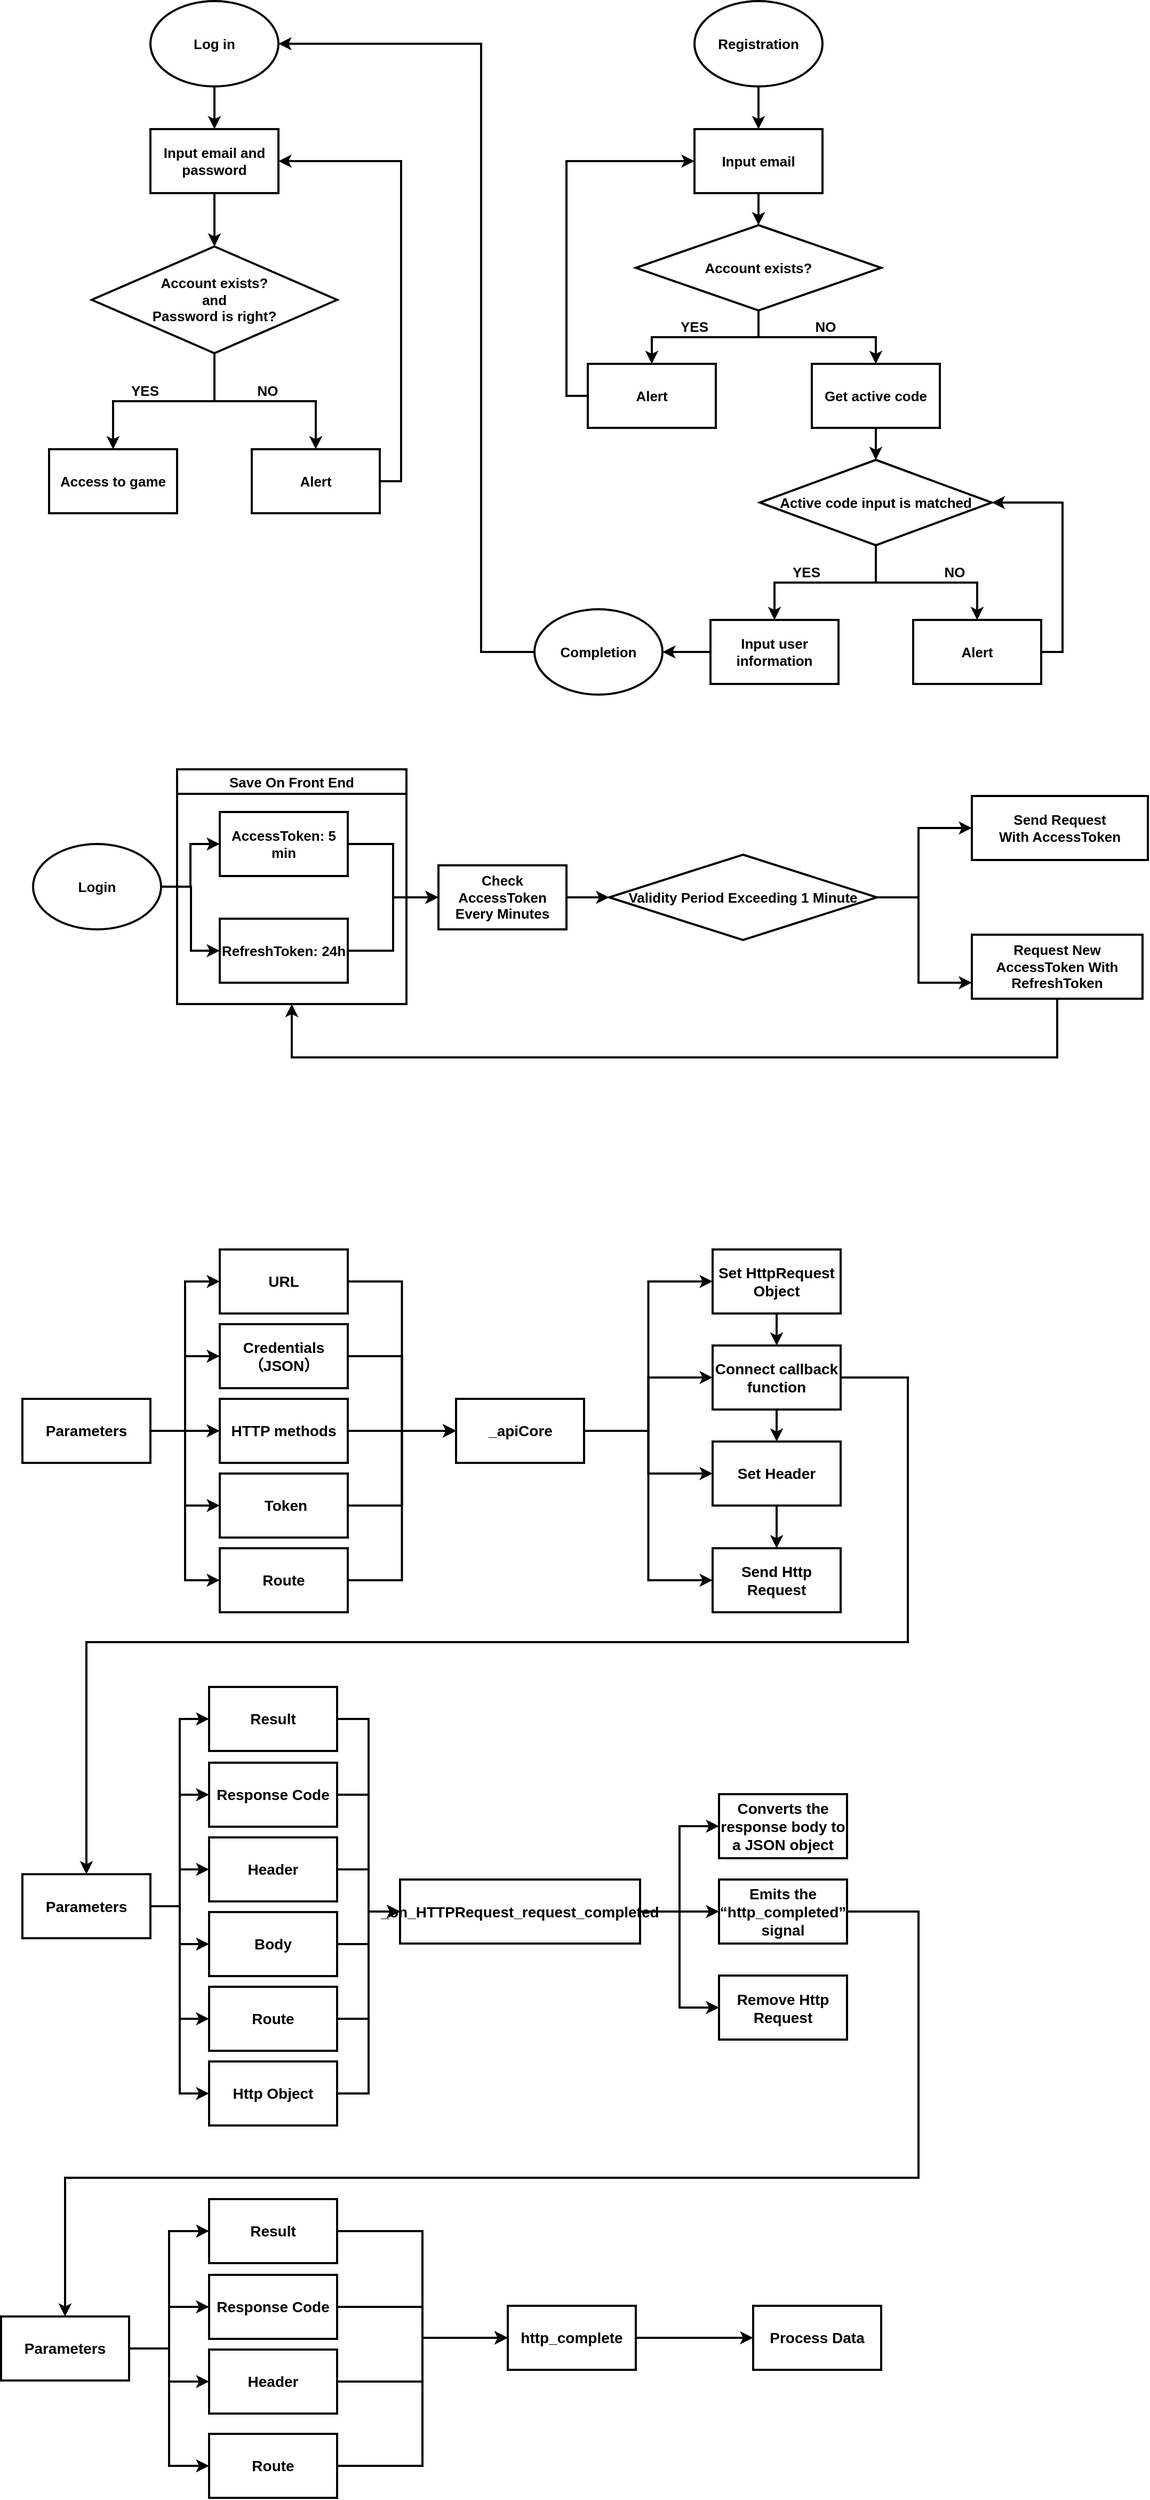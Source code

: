 <mxfile version="21.5.0" type="github">
  <diagram name="第 1 页" id="PhLj6sjb9oxEGrkQKkNx">
    <mxGraphModel dx="1272" dy="851" grid="1" gridSize="10" guides="1" tooltips="1" connect="1" arrows="1" fold="1" page="1" pageScale="1" pageWidth="827" pageHeight="1169" math="0" shadow="0">
      <root>
        <mxCell id="0" />
        <mxCell id="1" parent="0" />
        <mxCell id="Ax4YkN_Q0GDF2FjoO6fH-5" style="edgeStyle=orthogonalEdgeStyle;rounded=0;orthogonalLoop=1;jettySize=auto;html=1;exitX=0.5;exitY=1;exitDx=0;exitDy=0;entryX=0.5;entryY=0;entryDx=0;entryDy=0;strokeWidth=2;fontSize=13;fontStyle=1" edge="1" parent="1" source="Ax4YkN_Q0GDF2FjoO6fH-3">
          <mxGeometry relative="1" as="geometry">
            <mxPoint x="240" y="220" as="targetPoint" />
          </mxGeometry>
        </mxCell>
        <mxCell id="Ax4YkN_Q0GDF2FjoO6fH-3" value="Log in" style="ellipse;whiteSpace=wrap;html=1;strokeWidth=2;fontSize=13;fontStyle=1" vertex="1" parent="1">
          <mxGeometry x="180" y="100" width="120" height="80" as="geometry" />
        </mxCell>
        <mxCell id="Ax4YkN_Q0GDF2FjoO6fH-9" style="edgeStyle=orthogonalEdgeStyle;rounded=0;orthogonalLoop=1;jettySize=auto;html=1;exitX=0.5;exitY=1;exitDx=0;exitDy=0;entryX=0.5;entryY=0;entryDx=0;entryDy=0;strokeWidth=2;fontSize=13;fontStyle=1" edge="1" parent="1" source="Ax4YkN_Q0GDF2FjoO6fH-6" target="Ax4YkN_Q0GDF2FjoO6fH-7">
          <mxGeometry relative="1" as="geometry" />
        </mxCell>
        <mxCell id="Ax4YkN_Q0GDF2FjoO6fH-10" style="edgeStyle=orthogonalEdgeStyle;rounded=0;orthogonalLoop=1;jettySize=auto;html=1;exitX=0.5;exitY=1;exitDx=0;exitDy=0;strokeWidth=2;fontSize=13;fontStyle=1" edge="1" parent="1" source="Ax4YkN_Q0GDF2FjoO6fH-6" target="Ax4YkN_Q0GDF2FjoO6fH-8">
          <mxGeometry relative="1" as="geometry" />
        </mxCell>
        <mxCell id="Ax4YkN_Q0GDF2FjoO6fH-6" value="Account exists?&lt;br style=&quot;font-size: 13px;&quot;&gt;and&lt;br style=&quot;font-size: 13px;&quot;&gt;Password is right?" style="rhombus;whiteSpace=wrap;html=1;strokeWidth=2;fontSize=13;fontStyle=1" vertex="1" parent="1">
          <mxGeometry x="125" y="330" width="230" height="100" as="geometry" />
        </mxCell>
        <mxCell id="Ax4YkN_Q0GDF2FjoO6fH-7" value="Access to game" style="rounded=0;whiteSpace=wrap;html=1;strokeWidth=2;fontSize=13;fontStyle=1" vertex="1" parent="1">
          <mxGeometry x="85" y="520" width="120" height="60" as="geometry" />
        </mxCell>
        <mxCell id="Ax4YkN_Q0GDF2FjoO6fH-35" style="edgeStyle=orthogonalEdgeStyle;rounded=0;orthogonalLoop=1;jettySize=auto;html=1;exitX=1;exitY=0.5;exitDx=0;exitDy=0;entryX=1;entryY=0.5;entryDx=0;entryDy=0;strokeWidth=2;fontSize=13;fontStyle=1" edge="1" parent="1" source="Ax4YkN_Q0GDF2FjoO6fH-8" target="Ax4YkN_Q0GDF2FjoO6fH-13">
          <mxGeometry relative="1" as="geometry" />
        </mxCell>
        <mxCell id="Ax4YkN_Q0GDF2FjoO6fH-8" value="Alert" style="rounded=0;whiteSpace=wrap;html=1;strokeWidth=2;fontSize=13;fontStyle=1" vertex="1" parent="1">
          <mxGeometry x="275" y="520" width="120" height="60" as="geometry" />
        </mxCell>
        <mxCell id="Ax4YkN_Q0GDF2FjoO6fH-15" style="edgeStyle=orthogonalEdgeStyle;rounded=0;orthogonalLoop=1;jettySize=auto;html=1;exitX=0.5;exitY=1;exitDx=0;exitDy=0;entryX=0.5;entryY=0;entryDx=0;entryDy=0;strokeWidth=2;fontSize=13;fontStyle=1" edge="1" parent="1" source="Ax4YkN_Q0GDF2FjoO6fH-13" target="Ax4YkN_Q0GDF2FjoO6fH-6">
          <mxGeometry relative="1" as="geometry" />
        </mxCell>
        <mxCell id="Ax4YkN_Q0GDF2FjoO6fH-13" value="Input email and password" style="rounded=0;whiteSpace=wrap;html=1;strokeWidth=2;fontSize=13;fontStyle=1" vertex="1" parent="1">
          <mxGeometry x="180" y="220" width="120" height="60" as="geometry" />
        </mxCell>
        <mxCell id="Ax4YkN_Q0GDF2FjoO6fH-16" value="NO" style="text;html=1;strokeColor=none;fillColor=none;align=center;verticalAlign=middle;whiteSpace=wrap;rounded=0;strokeWidth=2;fontSize=13;fontStyle=1" vertex="1" parent="1">
          <mxGeometry x="260" y="450" width="60" height="30" as="geometry" />
        </mxCell>
        <mxCell id="Ax4YkN_Q0GDF2FjoO6fH-17" value="YES" style="text;html=1;strokeColor=none;fillColor=none;align=center;verticalAlign=middle;whiteSpace=wrap;rounded=0;strokeWidth=2;fontSize=13;fontStyle=1" vertex="1" parent="1">
          <mxGeometry x="145" y="450" width="60" height="30" as="geometry" />
        </mxCell>
        <mxCell id="Ax4YkN_Q0GDF2FjoO6fH-25" style="edgeStyle=orthogonalEdgeStyle;rounded=0;orthogonalLoop=1;jettySize=auto;html=1;exitX=0.5;exitY=1;exitDx=0;exitDy=0;strokeWidth=2;fontSize=13;fontStyle=1" edge="1" parent="1" source="Ax4YkN_Q0GDF2FjoO6fH-19" target="Ax4YkN_Q0GDF2FjoO6fH-20">
          <mxGeometry relative="1" as="geometry" />
        </mxCell>
        <mxCell id="Ax4YkN_Q0GDF2FjoO6fH-19" value="Registration" style="ellipse;whiteSpace=wrap;html=1;strokeWidth=2;fontSize=13;fontStyle=1" vertex="1" parent="1">
          <mxGeometry x="690" y="100" width="120" height="80" as="geometry" />
        </mxCell>
        <mxCell id="Ax4YkN_Q0GDF2FjoO6fH-26" style="edgeStyle=orthogonalEdgeStyle;rounded=0;orthogonalLoop=1;jettySize=auto;html=1;exitX=0.5;exitY=1;exitDx=0;exitDy=0;entryX=0.5;entryY=0;entryDx=0;entryDy=0;strokeWidth=2;fontSize=13;fontStyle=1" edge="1" parent="1" source="Ax4YkN_Q0GDF2FjoO6fH-20" target="Ax4YkN_Q0GDF2FjoO6fH-22">
          <mxGeometry relative="1" as="geometry" />
        </mxCell>
        <mxCell id="Ax4YkN_Q0GDF2FjoO6fH-20" value="Input email" style="rounded=0;whiteSpace=wrap;html=1;strokeWidth=2;fontSize=13;fontStyle=1" vertex="1" parent="1">
          <mxGeometry x="690" y="220" width="120" height="60" as="geometry" />
        </mxCell>
        <mxCell id="Ax4YkN_Q0GDF2FjoO6fH-30" style="edgeStyle=orthogonalEdgeStyle;rounded=0;orthogonalLoop=1;jettySize=auto;html=1;exitX=0.5;exitY=1;exitDx=0;exitDy=0;entryX=0.5;entryY=0;entryDx=0;entryDy=0;strokeWidth=2;fontSize=13;fontStyle=1" edge="1" parent="1" source="Ax4YkN_Q0GDF2FjoO6fH-22" target="Ax4YkN_Q0GDF2FjoO6fH-28">
          <mxGeometry relative="1" as="geometry" />
        </mxCell>
        <mxCell id="Ax4YkN_Q0GDF2FjoO6fH-31" style="edgeStyle=orthogonalEdgeStyle;rounded=0;orthogonalLoop=1;jettySize=auto;html=1;exitX=0.5;exitY=1;exitDx=0;exitDy=0;strokeWidth=2;fontSize=13;fontStyle=1" edge="1" parent="1" source="Ax4YkN_Q0GDF2FjoO6fH-22" target="Ax4YkN_Q0GDF2FjoO6fH-27">
          <mxGeometry relative="1" as="geometry" />
        </mxCell>
        <mxCell id="Ax4YkN_Q0GDF2FjoO6fH-22" value="Account exists?" style="rhombus;whiteSpace=wrap;html=1;strokeWidth=2;fontSize=13;fontStyle=1" vertex="1" parent="1">
          <mxGeometry x="635" y="310" width="230" height="80" as="geometry" />
        </mxCell>
        <mxCell id="Ax4YkN_Q0GDF2FjoO6fH-37" style="edgeStyle=orthogonalEdgeStyle;rounded=0;orthogonalLoop=1;jettySize=auto;html=1;exitX=0.5;exitY=1;exitDx=0;exitDy=0;entryX=0.5;entryY=0;entryDx=0;entryDy=0;strokeWidth=2;fontSize=13;fontStyle=1" edge="1" parent="1" source="Ax4YkN_Q0GDF2FjoO6fH-27" target="Ax4YkN_Q0GDF2FjoO6fH-32">
          <mxGeometry relative="1" as="geometry" />
        </mxCell>
        <mxCell id="Ax4YkN_Q0GDF2FjoO6fH-27" value="Get active code" style="rounded=0;whiteSpace=wrap;html=1;strokeWidth=2;fontSize=13;fontStyle=1" vertex="1" parent="1">
          <mxGeometry x="800" y="440" width="120" height="60" as="geometry" />
        </mxCell>
        <mxCell id="Ax4YkN_Q0GDF2FjoO6fH-34" style="edgeStyle=orthogonalEdgeStyle;rounded=0;orthogonalLoop=1;jettySize=auto;html=1;exitX=0;exitY=0.5;exitDx=0;exitDy=0;entryX=0;entryY=0.5;entryDx=0;entryDy=0;strokeWidth=2;fontSize=13;fontStyle=1" edge="1" parent="1" source="Ax4YkN_Q0GDF2FjoO6fH-28" target="Ax4YkN_Q0GDF2FjoO6fH-20">
          <mxGeometry relative="1" as="geometry" />
        </mxCell>
        <mxCell id="Ax4YkN_Q0GDF2FjoO6fH-28" value="Alert" style="rounded=0;whiteSpace=wrap;html=1;strokeWidth=2;fontSize=13;fontStyle=1" vertex="1" parent="1">
          <mxGeometry x="590" y="440" width="120" height="60" as="geometry" />
        </mxCell>
        <mxCell id="Ax4YkN_Q0GDF2FjoO6fH-47" style="edgeStyle=orthogonalEdgeStyle;rounded=0;orthogonalLoop=1;jettySize=auto;html=1;exitX=0.5;exitY=1;exitDx=0;exitDy=0;entryX=0.5;entryY=0;entryDx=0;entryDy=0;strokeWidth=2;fontSize=13;fontStyle=1" edge="1" parent="1" source="Ax4YkN_Q0GDF2FjoO6fH-32" target="Ax4YkN_Q0GDF2FjoO6fH-39">
          <mxGeometry relative="1" as="geometry" />
        </mxCell>
        <mxCell id="Ax4YkN_Q0GDF2FjoO6fH-49" style="edgeStyle=orthogonalEdgeStyle;rounded=0;orthogonalLoop=1;jettySize=auto;html=1;exitX=0.5;exitY=1;exitDx=0;exitDy=0;entryX=0.5;entryY=0;entryDx=0;entryDy=0;strokeWidth=2;fontSize=13;fontStyle=1" edge="1" parent="1" source="Ax4YkN_Q0GDF2FjoO6fH-32" target="Ax4YkN_Q0GDF2FjoO6fH-48">
          <mxGeometry relative="1" as="geometry" />
        </mxCell>
        <mxCell id="Ax4YkN_Q0GDF2FjoO6fH-32" value="Active code input is matched" style="rhombus;whiteSpace=wrap;html=1;strokeWidth=2;fontSize=13;fontStyle=1" vertex="1" parent="1">
          <mxGeometry x="751.25" y="530" width="217.5" height="80" as="geometry" />
        </mxCell>
        <mxCell id="Ax4YkN_Q0GDF2FjoO6fH-43" style="edgeStyle=orthogonalEdgeStyle;rounded=0;orthogonalLoop=1;jettySize=auto;html=1;exitX=0;exitY=0.5;exitDx=0;exitDy=0;entryX=1;entryY=0.5;entryDx=0;entryDy=0;strokeWidth=2;fontSize=13;fontStyle=1" edge="1" parent="1" source="Ax4YkN_Q0GDF2FjoO6fH-39" target="Ax4YkN_Q0GDF2FjoO6fH-41">
          <mxGeometry relative="1" as="geometry" />
        </mxCell>
        <mxCell id="Ax4YkN_Q0GDF2FjoO6fH-39" value="Input user information" style="rounded=0;whiteSpace=wrap;html=1;strokeWidth=2;fontSize=13;fontStyle=1" vertex="1" parent="1">
          <mxGeometry x="705" y="680" width="120" height="60" as="geometry" />
        </mxCell>
        <mxCell id="Ax4YkN_Q0GDF2FjoO6fH-44" style="edgeStyle=orthogonalEdgeStyle;rounded=0;orthogonalLoop=1;jettySize=auto;html=1;exitX=0;exitY=0.5;exitDx=0;exitDy=0;entryX=1;entryY=0.5;entryDx=0;entryDy=0;strokeWidth=2;fontSize=13;fontStyle=1" edge="1" parent="1" source="Ax4YkN_Q0GDF2FjoO6fH-41" target="Ax4YkN_Q0GDF2FjoO6fH-3">
          <mxGeometry relative="1" as="geometry">
            <Array as="points">
              <mxPoint x="490" y="710" />
              <mxPoint x="490" y="140" />
            </Array>
          </mxGeometry>
        </mxCell>
        <mxCell id="Ax4YkN_Q0GDF2FjoO6fH-41" value="Completion" style="ellipse;whiteSpace=wrap;html=1;strokeWidth=2;fontSize=13;fontStyle=1" vertex="1" parent="1">
          <mxGeometry x="540" y="670" width="120" height="80" as="geometry" />
        </mxCell>
        <mxCell id="Ax4YkN_Q0GDF2FjoO6fH-45" value="NO" style="text;html=1;strokeColor=none;fillColor=none;align=center;verticalAlign=middle;whiteSpace=wrap;rounded=0;strokeWidth=2;fontSize=13;fontStyle=1" vertex="1" parent="1">
          <mxGeometry x="782.5" y="390" width="60" height="30" as="geometry" />
        </mxCell>
        <mxCell id="Ax4YkN_Q0GDF2FjoO6fH-46" value="YES" style="text;html=1;strokeColor=none;fillColor=none;align=center;verticalAlign=middle;whiteSpace=wrap;rounded=0;strokeWidth=2;fontSize=13;fontStyle=1" vertex="1" parent="1">
          <mxGeometry x="660" y="390" width="60" height="30" as="geometry" />
        </mxCell>
        <mxCell id="Ax4YkN_Q0GDF2FjoO6fH-50" style="edgeStyle=orthogonalEdgeStyle;rounded=0;orthogonalLoop=1;jettySize=auto;html=1;exitX=1;exitY=0.5;exitDx=0;exitDy=0;entryX=1;entryY=0.5;entryDx=0;entryDy=0;strokeWidth=2;fontSize=13;fontStyle=1" edge="1" parent="1" source="Ax4YkN_Q0GDF2FjoO6fH-48" target="Ax4YkN_Q0GDF2FjoO6fH-32">
          <mxGeometry relative="1" as="geometry" />
        </mxCell>
        <mxCell id="Ax4YkN_Q0GDF2FjoO6fH-48" value="Alert" style="rounded=0;whiteSpace=wrap;html=1;strokeWidth=2;fontSize=13;fontStyle=1" vertex="1" parent="1">
          <mxGeometry x="895" y="680" width="120" height="60" as="geometry" />
        </mxCell>
        <mxCell id="Ax4YkN_Q0GDF2FjoO6fH-53" value="NO" style="text;html=1;strokeColor=none;fillColor=none;align=center;verticalAlign=middle;whiteSpace=wrap;rounded=0;strokeWidth=2;fontSize=13;fontStyle=1" vertex="1" parent="1">
          <mxGeometry x="903.75" y="620" width="60" height="30" as="geometry" />
        </mxCell>
        <mxCell id="Ax4YkN_Q0GDF2FjoO6fH-54" value="YES" style="text;html=1;strokeColor=none;fillColor=none;align=center;verticalAlign=middle;whiteSpace=wrap;rounded=0;strokeWidth=2;fontSize=13;fontStyle=1" vertex="1" parent="1">
          <mxGeometry x="765" y="620" width="60" height="30" as="geometry" />
        </mxCell>
        <mxCell id="Ax4YkN_Q0GDF2FjoO6fH-90" style="edgeStyle=orthogonalEdgeStyle;rounded=0;orthogonalLoop=1;jettySize=auto;html=1;exitX=1;exitY=0.5;exitDx=0;exitDy=0;entryX=0;entryY=0.5;entryDx=0;entryDy=0;fontSize=13;fontStyle=1;strokeWidth=2;" edge="1" parent="1" source="Ax4YkN_Q0GDF2FjoO6fH-63" target="Ax4YkN_Q0GDF2FjoO6fH-65">
          <mxGeometry relative="1" as="geometry">
            <Array as="points">
              <mxPoint x="218" y="930" />
              <mxPoint x="218" y="990" />
            </Array>
          </mxGeometry>
        </mxCell>
        <mxCell id="Ax4YkN_Q0GDF2FjoO6fH-91" style="edgeStyle=orthogonalEdgeStyle;rounded=0;orthogonalLoop=1;jettySize=auto;html=1;exitX=1;exitY=0.5;exitDx=0;exitDy=0;entryX=0;entryY=0.5;entryDx=0;entryDy=0;fontSize=13;fontStyle=1;strokeWidth=2;" edge="1" parent="1" source="Ax4YkN_Q0GDF2FjoO6fH-63" target="Ax4YkN_Q0GDF2FjoO6fH-64">
          <mxGeometry relative="1" as="geometry" />
        </mxCell>
        <mxCell id="Ax4YkN_Q0GDF2FjoO6fH-63" value="Login" style="ellipse;whiteSpace=wrap;html=1;fontSize=13;fontStyle=1;strokeWidth=2;" vertex="1" parent="1">
          <mxGeometry x="70" y="890" width="120" height="80" as="geometry" />
        </mxCell>
        <mxCell id="Ax4YkN_Q0GDF2FjoO6fH-85" style="edgeStyle=orthogonalEdgeStyle;rounded=0;orthogonalLoop=1;jettySize=auto;html=1;exitX=1;exitY=0.5;exitDx=0;exitDy=0;entryX=0;entryY=0.5;entryDx=0;entryDy=0;fontSize=13;fontStyle=1;strokeWidth=2;" edge="1" parent="1" source="Ax4YkN_Q0GDF2FjoO6fH-64" target="Ax4YkN_Q0GDF2FjoO6fH-69">
          <mxGeometry relative="1" as="geometry" />
        </mxCell>
        <mxCell id="Ax4YkN_Q0GDF2FjoO6fH-64" value="AccessToken: 5 min" style="rounded=0;whiteSpace=wrap;html=1;fontSize=13;fontStyle=1;strokeWidth=2;" vertex="1" parent="1">
          <mxGeometry x="245" y="860" width="120" height="60" as="geometry" />
        </mxCell>
        <mxCell id="Ax4YkN_Q0GDF2FjoO6fH-87" style="edgeStyle=orthogonalEdgeStyle;rounded=0;orthogonalLoop=1;jettySize=auto;html=1;exitX=1;exitY=0.5;exitDx=0;exitDy=0;entryX=0;entryY=0.5;entryDx=0;entryDy=0;fontSize=13;fontStyle=1;strokeWidth=2;" edge="1" parent="1" source="Ax4YkN_Q0GDF2FjoO6fH-65" target="Ax4YkN_Q0GDF2FjoO6fH-69">
          <mxGeometry relative="1" as="geometry" />
        </mxCell>
        <mxCell id="Ax4YkN_Q0GDF2FjoO6fH-65" value="RefreshToken: 24h" style="rounded=0;whiteSpace=wrap;html=1;fontSize=13;fontStyle=1;strokeWidth=2;" vertex="1" parent="1">
          <mxGeometry x="245" y="960" width="120" height="60" as="geometry" />
        </mxCell>
        <mxCell id="Ax4YkN_Q0GDF2FjoO6fH-67" value="Send Request&lt;br style=&quot;font-size: 13px;&quot;&gt;With AccessToken" style="rounded=0;whiteSpace=wrap;html=1;fontSize=13;fontStyle=1;strokeWidth=2;" vertex="1" parent="1">
          <mxGeometry x="950" y="845" width="165" height="60" as="geometry" />
        </mxCell>
        <mxCell id="Ax4YkN_Q0GDF2FjoO6fH-84" style="edgeStyle=orthogonalEdgeStyle;rounded=0;orthogonalLoop=1;jettySize=auto;html=1;exitX=1;exitY=0.5;exitDx=0;exitDy=0;entryX=0;entryY=0.5;entryDx=0;entryDy=0;fontSize=13;fontStyle=1;strokeWidth=2;" edge="1" parent="1" source="Ax4YkN_Q0GDF2FjoO6fH-69" target="Ax4YkN_Q0GDF2FjoO6fH-70">
          <mxGeometry relative="1" as="geometry" />
        </mxCell>
        <mxCell id="Ax4YkN_Q0GDF2FjoO6fH-69" value="Check AccessToken&lt;br style=&quot;font-size: 13px;&quot;&gt;Every Minutes" style="rounded=0;whiteSpace=wrap;html=1;fontSize=13;fontStyle=1;strokeWidth=2;" vertex="1" parent="1">
          <mxGeometry x="450" y="910" width="120" height="60" as="geometry" />
        </mxCell>
        <mxCell id="Ax4YkN_Q0GDF2FjoO6fH-82" style="edgeStyle=orthogonalEdgeStyle;rounded=0;orthogonalLoop=1;jettySize=auto;html=1;exitX=1;exitY=0.5;exitDx=0;exitDy=0;entryX=0;entryY=0.5;entryDx=0;entryDy=0;fontSize=13;fontStyle=1;strokeWidth=2;" edge="1" parent="1" source="Ax4YkN_Q0GDF2FjoO6fH-70" target="Ax4YkN_Q0GDF2FjoO6fH-67">
          <mxGeometry relative="1" as="geometry">
            <Array as="points">
              <mxPoint x="900" y="940" />
              <mxPoint x="900" y="875" />
            </Array>
          </mxGeometry>
        </mxCell>
        <mxCell id="Ax4YkN_Q0GDF2FjoO6fH-83" style="edgeStyle=orthogonalEdgeStyle;rounded=0;orthogonalLoop=1;jettySize=auto;html=1;exitX=1;exitY=0.5;exitDx=0;exitDy=0;entryX=0;entryY=0.75;entryDx=0;entryDy=0;fontSize=13;fontStyle=1;strokeWidth=2;" edge="1" parent="1" source="Ax4YkN_Q0GDF2FjoO6fH-70" target="Ax4YkN_Q0GDF2FjoO6fH-74">
          <mxGeometry relative="1" as="geometry">
            <Array as="points">
              <mxPoint x="900" y="940" />
              <mxPoint x="900" y="1020" />
            </Array>
          </mxGeometry>
        </mxCell>
        <mxCell id="Ax4YkN_Q0GDF2FjoO6fH-70" value="Validity Period Exceeding 1 Minute" style="rhombus;whiteSpace=wrap;html=1;fontSize=13;fontStyle=1;strokeWidth=2;" vertex="1" parent="1">
          <mxGeometry x="610" y="900" width="251" height="80" as="geometry" />
        </mxCell>
        <mxCell id="Ax4YkN_Q0GDF2FjoO6fH-95" style="edgeStyle=orthogonalEdgeStyle;rounded=0;orthogonalLoop=1;jettySize=auto;html=1;exitX=0.5;exitY=1;exitDx=0;exitDy=0;entryX=0.5;entryY=1;entryDx=0;entryDy=0;fontSize=13;fontStyle=1;strokeWidth=2;" edge="1" parent="1" source="Ax4YkN_Q0GDF2FjoO6fH-74" target="Ax4YkN_Q0GDF2FjoO6fH-94">
          <mxGeometry relative="1" as="geometry">
            <Array as="points">
              <mxPoint x="1030" y="1090" />
              <mxPoint x="312" y="1090" />
            </Array>
          </mxGeometry>
        </mxCell>
        <mxCell id="Ax4YkN_Q0GDF2FjoO6fH-74" value="Request New AccessToken With RefreshToken" style="rounded=0;whiteSpace=wrap;html=1;fontSize=13;fontStyle=1;strokeWidth=2;" vertex="1" parent="1">
          <mxGeometry x="950" y="975" width="160" height="60" as="geometry" />
        </mxCell>
        <mxCell id="Ax4YkN_Q0GDF2FjoO6fH-94" value="Save On Front End" style="swimlane;whiteSpace=wrap;html=1;startSize=23;fontSize=13;fontStyle=1;strokeWidth=2;" vertex="1" parent="1">
          <mxGeometry x="205" y="820" width="215" height="220" as="geometry" />
        </mxCell>
        <mxCell id="Ax4YkN_Q0GDF2FjoO6fH-115" style="edgeStyle=orthogonalEdgeStyle;rounded=0;orthogonalLoop=1;jettySize=auto;html=1;exitX=1;exitY=0.5;exitDx=0;exitDy=0;entryX=0;entryY=0.5;entryDx=0;entryDy=0;strokeWidth=2;fontSize=14;fontStyle=1" edge="1" parent="1" source="Ax4YkN_Q0GDF2FjoO6fH-97" target="Ax4YkN_Q0GDF2FjoO6fH-106">
          <mxGeometry relative="1" as="geometry" />
        </mxCell>
        <mxCell id="Ax4YkN_Q0GDF2FjoO6fH-116" style="edgeStyle=orthogonalEdgeStyle;rounded=0;orthogonalLoop=1;jettySize=auto;html=1;exitX=1;exitY=0.5;exitDx=0;exitDy=0;entryX=0;entryY=0.5;entryDx=0;entryDy=0;strokeWidth=2;fontSize=14;fontStyle=1" edge="1" parent="1" source="Ax4YkN_Q0GDF2FjoO6fH-97" target="Ax4YkN_Q0GDF2FjoO6fH-99">
          <mxGeometry relative="1" as="geometry" />
        </mxCell>
        <mxCell id="Ax4YkN_Q0GDF2FjoO6fH-117" style="edgeStyle=orthogonalEdgeStyle;rounded=0;orthogonalLoop=1;jettySize=auto;html=1;exitX=1;exitY=0.5;exitDx=0;exitDy=0;entryX=0;entryY=0.5;entryDx=0;entryDy=0;strokeWidth=2;fontSize=14;fontStyle=1" edge="1" parent="1" source="Ax4YkN_Q0GDF2FjoO6fH-97" target="Ax4YkN_Q0GDF2FjoO6fH-105">
          <mxGeometry relative="1" as="geometry" />
        </mxCell>
        <mxCell id="Ax4YkN_Q0GDF2FjoO6fH-165" style="edgeStyle=orthogonalEdgeStyle;rounded=0;orthogonalLoop=1;jettySize=auto;html=1;exitX=1;exitY=0.5;exitDx=0;exitDy=0;entryX=0;entryY=0.5;entryDx=0;entryDy=0;strokeWidth=2;fontSize=14;fontStyle=1" edge="1" parent="1" source="Ax4YkN_Q0GDF2FjoO6fH-97" target="Ax4YkN_Q0GDF2FjoO6fH-98">
          <mxGeometry relative="1" as="geometry" />
        </mxCell>
        <mxCell id="Ax4YkN_Q0GDF2FjoO6fH-97" value="_apiCore" style="rounded=0;whiteSpace=wrap;html=1;strokeWidth=2;fontSize=14;fontStyle=1" vertex="1" parent="1">
          <mxGeometry x="466.5" y="1410" width="120" height="60" as="geometry" />
        </mxCell>
        <mxCell id="Ax4YkN_Q0GDF2FjoO6fH-118" style="edgeStyle=orthogonalEdgeStyle;rounded=0;orthogonalLoop=1;jettySize=auto;html=1;exitX=0.5;exitY=1;exitDx=0;exitDy=0;entryX=0.5;entryY=0;entryDx=0;entryDy=0;strokeWidth=2;fontSize=14;fontStyle=1" edge="1" parent="1" source="Ax4YkN_Q0GDF2FjoO6fH-98" target="Ax4YkN_Q0GDF2FjoO6fH-106">
          <mxGeometry relative="1" as="geometry" />
        </mxCell>
        <mxCell id="Ax4YkN_Q0GDF2FjoO6fH-98" value="Set HttpRequest Object" style="rounded=0;whiteSpace=wrap;html=1;strokeWidth=2;fontSize=14;fontStyle=1" vertex="1" parent="1">
          <mxGeometry x="707" y="1270" width="120" height="60" as="geometry" />
        </mxCell>
        <mxCell id="Ax4YkN_Q0GDF2FjoO6fH-120" style="edgeStyle=orthogonalEdgeStyle;rounded=0;orthogonalLoop=1;jettySize=auto;html=1;exitX=0.5;exitY=1;exitDx=0;exitDy=0;entryX=0.5;entryY=0;entryDx=0;entryDy=0;strokeWidth=2;fontSize=14;fontStyle=1" edge="1" parent="1" source="Ax4YkN_Q0GDF2FjoO6fH-99" target="Ax4YkN_Q0GDF2FjoO6fH-105">
          <mxGeometry relative="1" as="geometry" />
        </mxCell>
        <mxCell id="Ax4YkN_Q0GDF2FjoO6fH-99" value="Set Header" style="rounded=0;whiteSpace=wrap;html=1;strokeWidth=2;fontSize=14;fontStyle=1" vertex="1" parent="1">
          <mxGeometry x="707" y="1450" width="120" height="60" as="geometry" />
        </mxCell>
        <mxCell id="Ax4YkN_Q0GDF2FjoO6fH-107" style="edgeStyle=orthogonalEdgeStyle;rounded=0;orthogonalLoop=1;jettySize=auto;html=1;exitX=1;exitY=0.5;exitDx=0;exitDy=0;entryX=0;entryY=0.5;entryDx=0;entryDy=0;strokeWidth=2;fontSize=14;fontStyle=1" edge="1" parent="1" source="Ax4YkN_Q0GDF2FjoO6fH-100" target="Ax4YkN_Q0GDF2FjoO6fH-97">
          <mxGeometry relative="1" as="geometry" />
        </mxCell>
        <mxCell id="Ax4YkN_Q0GDF2FjoO6fH-100" value="URL" style="rounded=0;whiteSpace=wrap;html=1;strokeWidth=2;fontSize=14;fontStyle=1" vertex="1" parent="1">
          <mxGeometry x="245" y="1270" width="120" height="60" as="geometry" />
        </mxCell>
        <mxCell id="Ax4YkN_Q0GDF2FjoO6fH-109" style="edgeStyle=orthogonalEdgeStyle;rounded=0;orthogonalLoop=1;jettySize=auto;html=1;exitX=1;exitY=0.5;exitDx=0;exitDy=0;entryX=0;entryY=0.5;entryDx=0;entryDy=0;strokeWidth=2;fontSize=14;fontStyle=1" edge="1" parent="1" source="Ax4YkN_Q0GDF2FjoO6fH-101" target="Ax4YkN_Q0GDF2FjoO6fH-97">
          <mxGeometry relative="1" as="geometry" />
        </mxCell>
        <mxCell id="Ax4YkN_Q0GDF2FjoO6fH-101" value="Credentials&lt;br style=&quot;font-size: 14px;&quot;&gt;（JSON）" style="rounded=0;whiteSpace=wrap;html=1;strokeWidth=2;fontSize=14;fontStyle=1" vertex="1" parent="1">
          <mxGeometry x="245" y="1340" width="120" height="60" as="geometry" />
        </mxCell>
        <mxCell id="Ax4YkN_Q0GDF2FjoO6fH-112" style="edgeStyle=orthogonalEdgeStyle;rounded=0;orthogonalLoop=1;jettySize=auto;html=1;exitX=1;exitY=0.5;exitDx=0;exitDy=0;entryX=0;entryY=0.5;entryDx=0;entryDy=0;strokeWidth=2;fontSize=14;fontStyle=1" edge="1" parent="1" source="Ax4YkN_Q0GDF2FjoO6fH-102" target="Ax4YkN_Q0GDF2FjoO6fH-97">
          <mxGeometry relative="1" as="geometry" />
        </mxCell>
        <mxCell id="Ax4YkN_Q0GDF2FjoO6fH-102" value="&amp;nbsp;Token" style="rounded=0;whiteSpace=wrap;html=1;strokeWidth=2;fontSize=14;fontStyle=1" vertex="1" parent="1">
          <mxGeometry x="245" y="1480" width="120" height="60" as="geometry" />
        </mxCell>
        <mxCell id="Ax4YkN_Q0GDF2FjoO6fH-164" style="edgeStyle=orthogonalEdgeStyle;rounded=0;orthogonalLoop=1;jettySize=auto;html=1;exitX=1;exitY=0.5;exitDx=0;exitDy=0;entryX=0;entryY=0.5;entryDx=0;entryDy=0;strokeWidth=2;fontSize=14;fontStyle=1" edge="1" parent="1" source="Ax4YkN_Q0GDF2FjoO6fH-103" target="Ax4YkN_Q0GDF2FjoO6fH-97">
          <mxGeometry relative="1" as="geometry" />
        </mxCell>
        <mxCell id="Ax4YkN_Q0GDF2FjoO6fH-103" value="HTTP methods" style="rounded=0;whiteSpace=wrap;html=1;strokeWidth=2;fontSize=14;fontStyle=1" vertex="1" parent="1">
          <mxGeometry x="245" y="1410" width="120" height="60" as="geometry" />
        </mxCell>
        <mxCell id="Ax4YkN_Q0GDF2FjoO6fH-113" style="edgeStyle=orthogonalEdgeStyle;rounded=0;orthogonalLoop=1;jettySize=auto;html=1;exitX=1;exitY=0.5;exitDx=0;exitDy=0;entryX=0;entryY=0.5;entryDx=0;entryDy=0;strokeWidth=2;fontSize=14;fontStyle=1" edge="1" parent="1" source="Ax4YkN_Q0GDF2FjoO6fH-104" target="Ax4YkN_Q0GDF2FjoO6fH-97">
          <mxGeometry relative="1" as="geometry" />
        </mxCell>
        <mxCell id="Ax4YkN_Q0GDF2FjoO6fH-104" value="Route" style="rounded=0;whiteSpace=wrap;html=1;strokeWidth=2;fontSize=14;fontStyle=1" vertex="1" parent="1">
          <mxGeometry x="245" y="1550" width="120" height="60" as="geometry" />
        </mxCell>
        <mxCell id="Ax4YkN_Q0GDF2FjoO6fH-105" value="Send Http Request" style="rounded=0;whiteSpace=wrap;html=1;strokeWidth=2;fontSize=14;fontStyle=1" vertex="1" parent="1">
          <mxGeometry x="707" y="1550" width="120" height="60" as="geometry" />
        </mxCell>
        <mxCell id="Ax4YkN_Q0GDF2FjoO6fH-119" style="edgeStyle=orthogonalEdgeStyle;rounded=0;orthogonalLoop=1;jettySize=auto;html=1;exitX=0.5;exitY=1;exitDx=0;exitDy=0;entryX=0.5;entryY=0;entryDx=0;entryDy=0;strokeWidth=2;fontSize=14;fontStyle=1" edge="1" parent="1" source="Ax4YkN_Q0GDF2FjoO6fH-106" target="Ax4YkN_Q0GDF2FjoO6fH-99">
          <mxGeometry relative="1" as="geometry" />
        </mxCell>
        <mxCell id="Ax4YkN_Q0GDF2FjoO6fH-186" style="edgeStyle=orthogonalEdgeStyle;rounded=0;orthogonalLoop=1;jettySize=auto;html=1;exitX=1;exitY=0.5;exitDx=0;exitDy=0;entryX=0.5;entryY=0;entryDx=0;entryDy=0;strokeWidth=2;fontSize=14;fontStyle=1" edge="1" parent="1" source="Ax4YkN_Q0GDF2FjoO6fH-106" target="Ax4YkN_Q0GDF2FjoO6fH-142">
          <mxGeometry relative="1" as="geometry">
            <Array as="points">
              <mxPoint x="890" y="1390" />
              <mxPoint x="890" y="1638" />
              <mxPoint x="120" y="1638" />
            </Array>
          </mxGeometry>
        </mxCell>
        <mxCell id="Ax4YkN_Q0GDF2FjoO6fH-106" value="Connect&amp;nbsp;callback function" style="rounded=0;whiteSpace=wrap;html=1;strokeWidth=2;fontSize=14;fontStyle=1" vertex="1" parent="1">
          <mxGeometry x="707" y="1360" width="120" height="60" as="geometry" />
        </mxCell>
        <mxCell id="Ax4YkN_Q0GDF2FjoO6fH-139" style="edgeStyle=orthogonalEdgeStyle;rounded=0;orthogonalLoop=1;jettySize=auto;html=1;exitX=1;exitY=0.5;exitDx=0;exitDy=0;entryX=0;entryY=0.5;entryDx=0;entryDy=0;strokeWidth=2;fontSize=14;fontStyle=1" edge="1" parent="1" source="Ax4YkN_Q0GDF2FjoO6fH-121" target="Ax4YkN_Q0GDF2FjoO6fH-132">
          <mxGeometry relative="1" as="geometry" />
        </mxCell>
        <mxCell id="Ax4YkN_Q0GDF2FjoO6fH-140" style="edgeStyle=orthogonalEdgeStyle;rounded=0;orthogonalLoop=1;jettySize=auto;html=1;exitX=1;exitY=0.5;exitDx=0;exitDy=0;entryX=0;entryY=0.5;entryDx=0;entryDy=0;strokeWidth=2;fontSize=14;fontStyle=1" edge="1" parent="1" source="Ax4YkN_Q0GDF2FjoO6fH-121" target="Ax4YkN_Q0GDF2FjoO6fH-135">
          <mxGeometry relative="1" as="geometry" />
        </mxCell>
        <mxCell id="Ax4YkN_Q0GDF2FjoO6fH-141" style="edgeStyle=orthogonalEdgeStyle;rounded=0;orthogonalLoop=1;jettySize=auto;html=1;exitX=1;exitY=0.5;exitDx=0;exitDy=0;entryX=0;entryY=0.5;entryDx=0;entryDy=0;strokeWidth=2;fontSize=14;fontStyle=1" edge="1" parent="1" source="Ax4YkN_Q0GDF2FjoO6fH-121" target="Ax4YkN_Q0GDF2FjoO6fH-134">
          <mxGeometry relative="1" as="geometry" />
        </mxCell>
        <mxCell id="Ax4YkN_Q0GDF2FjoO6fH-121" value="&lt;div style=&quot;font-size: 14px;&quot;&gt;_on_HTTPRequest_request_completed&lt;/div&gt;" style="rounded=0;whiteSpace=wrap;html=1;strokeWidth=2;fontSize=14;fontStyle=1" vertex="1" parent="1">
          <mxGeometry x="414" y="1860.5" width="225" height="60" as="geometry" />
        </mxCell>
        <mxCell id="Ax4YkN_Q0GDF2FjoO6fH-124" style="edgeStyle=orthogonalEdgeStyle;rounded=0;orthogonalLoop=1;jettySize=auto;html=1;exitX=1;exitY=0.5;exitDx=0;exitDy=0;entryX=0;entryY=0.5;entryDx=0;entryDy=0;strokeWidth=2;fontSize=14;fontStyle=1" edge="1" parent="1" source="Ax4YkN_Q0GDF2FjoO6fH-123" target="Ax4YkN_Q0GDF2FjoO6fH-100">
          <mxGeometry relative="1" as="geometry" />
        </mxCell>
        <mxCell id="Ax4YkN_Q0GDF2FjoO6fH-125" style="edgeStyle=orthogonalEdgeStyle;rounded=0;orthogonalLoop=1;jettySize=auto;html=1;exitX=1;exitY=0.5;exitDx=0;exitDy=0;entryX=0;entryY=0.5;entryDx=0;entryDy=0;strokeWidth=2;fontSize=14;fontStyle=1" edge="1" parent="1" source="Ax4YkN_Q0GDF2FjoO6fH-123" target="Ax4YkN_Q0GDF2FjoO6fH-101">
          <mxGeometry relative="1" as="geometry" />
        </mxCell>
        <mxCell id="Ax4YkN_Q0GDF2FjoO6fH-126" style="edgeStyle=orthogonalEdgeStyle;rounded=0;orthogonalLoop=1;jettySize=auto;html=1;exitX=1;exitY=0.5;exitDx=0;exitDy=0;strokeWidth=2;fontSize=14;fontStyle=1" edge="1" parent="1" source="Ax4YkN_Q0GDF2FjoO6fH-123" target="Ax4YkN_Q0GDF2FjoO6fH-103">
          <mxGeometry relative="1" as="geometry" />
        </mxCell>
        <mxCell id="Ax4YkN_Q0GDF2FjoO6fH-127" style="edgeStyle=orthogonalEdgeStyle;rounded=0;orthogonalLoop=1;jettySize=auto;html=1;exitX=1;exitY=0.5;exitDx=0;exitDy=0;entryX=0;entryY=0.5;entryDx=0;entryDy=0;strokeWidth=2;fontSize=14;fontStyle=1" edge="1" parent="1" source="Ax4YkN_Q0GDF2FjoO6fH-123" target="Ax4YkN_Q0GDF2FjoO6fH-102">
          <mxGeometry relative="1" as="geometry" />
        </mxCell>
        <mxCell id="Ax4YkN_Q0GDF2FjoO6fH-128" style="edgeStyle=orthogonalEdgeStyle;rounded=0;orthogonalLoop=1;jettySize=auto;html=1;exitX=1;exitY=0.5;exitDx=0;exitDy=0;entryX=0;entryY=0.5;entryDx=0;entryDy=0;strokeWidth=2;fontSize=14;fontStyle=1" edge="1" parent="1" source="Ax4YkN_Q0GDF2FjoO6fH-123" target="Ax4YkN_Q0GDF2FjoO6fH-104">
          <mxGeometry relative="1" as="geometry" />
        </mxCell>
        <mxCell id="Ax4YkN_Q0GDF2FjoO6fH-123" value="Parameters" style="rounded=0;whiteSpace=wrap;html=1;strokeWidth=2;fontSize=14;fontStyle=1" vertex="1" parent="1">
          <mxGeometry x="60" y="1410" width="120" height="60" as="geometry" />
        </mxCell>
        <mxCell id="Ax4YkN_Q0GDF2FjoO6fH-132" value="&lt;div style=&quot;font-size: 14px;&quot;&gt;Converts the response body to a JSON object&lt;/div&gt;" style="rounded=0;whiteSpace=wrap;html=1;strokeWidth=2;fontSize=14;fontStyle=1" vertex="1" parent="1">
          <mxGeometry x="713" y="1780.5" width="120" height="60" as="geometry" />
        </mxCell>
        <mxCell id="Ax4YkN_Q0GDF2FjoO6fH-134" value="Remove Http Request" style="rounded=0;whiteSpace=wrap;html=1;strokeWidth=2;fontSize=14;fontStyle=1" vertex="1" parent="1">
          <mxGeometry x="713" y="1950.5" width="120" height="60" as="geometry" />
        </mxCell>
        <mxCell id="Ax4YkN_Q0GDF2FjoO6fH-185" style="edgeStyle=orthogonalEdgeStyle;rounded=0;orthogonalLoop=1;jettySize=auto;html=1;exitX=1;exitY=0.5;exitDx=0;exitDy=0;strokeWidth=2;fontSize=14;fontStyle=1" edge="1" parent="1" source="Ax4YkN_Q0GDF2FjoO6fH-135" target="Ax4YkN_Q0GDF2FjoO6fH-171">
          <mxGeometry relative="1" as="geometry">
            <Array as="points">
              <mxPoint x="900" y="1890" />
              <mxPoint x="900" y="2140" />
              <mxPoint x="100" y="2140" />
            </Array>
          </mxGeometry>
        </mxCell>
        <mxCell id="Ax4YkN_Q0GDF2FjoO6fH-135" value="&lt;div style=&quot;font-size: 14px;&quot;&gt;Emits the “http_completed”&lt;/div&gt;&lt;div style=&quot;font-size: 14px;&quot;&gt;signal&lt;/div&gt;" style="rounded=0;whiteSpace=wrap;html=1;strokeWidth=2;fontSize=14;fontStyle=1" vertex="1" parent="1">
          <mxGeometry x="713" y="1860.5" width="120" height="60" as="geometry" />
        </mxCell>
        <mxCell id="Ax4YkN_Q0GDF2FjoO6fH-149" style="edgeStyle=orthogonalEdgeStyle;rounded=0;orthogonalLoop=1;jettySize=auto;html=1;exitX=1;exitY=0.5;exitDx=0;exitDy=0;entryX=0;entryY=0.5;entryDx=0;entryDy=0;strokeWidth=2;fontSize=14;fontStyle=1" edge="1" parent="1" source="Ax4YkN_Q0GDF2FjoO6fH-142" target="Ax4YkN_Q0GDF2FjoO6fH-143">
          <mxGeometry relative="1" as="geometry" />
        </mxCell>
        <mxCell id="Ax4YkN_Q0GDF2FjoO6fH-150" style="edgeStyle=orthogonalEdgeStyle;rounded=0;orthogonalLoop=1;jettySize=auto;html=1;exitX=1;exitY=0.5;exitDx=0;exitDy=0;entryX=0;entryY=0.5;entryDx=0;entryDy=0;strokeWidth=2;fontSize=14;fontStyle=1" edge="1" parent="1" source="Ax4YkN_Q0GDF2FjoO6fH-142" target="Ax4YkN_Q0GDF2FjoO6fH-144">
          <mxGeometry relative="1" as="geometry" />
        </mxCell>
        <mxCell id="Ax4YkN_Q0GDF2FjoO6fH-151" style="edgeStyle=orthogonalEdgeStyle;rounded=0;orthogonalLoop=1;jettySize=auto;html=1;exitX=1;exitY=0.5;exitDx=0;exitDy=0;entryX=0;entryY=0.5;entryDx=0;entryDy=0;strokeWidth=2;fontSize=14;fontStyle=1" edge="1" parent="1" source="Ax4YkN_Q0GDF2FjoO6fH-142" target="Ax4YkN_Q0GDF2FjoO6fH-145">
          <mxGeometry relative="1" as="geometry" />
        </mxCell>
        <mxCell id="Ax4YkN_Q0GDF2FjoO6fH-152" style="edgeStyle=orthogonalEdgeStyle;rounded=0;orthogonalLoop=1;jettySize=auto;html=1;exitX=1;exitY=0.5;exitDx=0;exitDy=0;entryX=0;entryY=0.5;entryDx=0;entryDy=0;strokeWidth=2;fontSize=14;fontStyle=1" edge="1" parent="1" source="Ax4YkN_Q0GDF2FjoO6fH-142" target="Ax4YkN_Q0GDF2FjoO6fH-146">
          <mxGeometry relative="1" as="geometry" />
        </mxCell>
        <mxCell id="Ax4YkN_Q0GDF2FjoO6fH-153" style="edgeStyle=orthogonalEdgeStyle;rounded=0;orthogonalLoop=1;jettySize=auto;html=1;exitX=1;exitY=0.5;exitDx=0;exitDy=0;entryX=0;entryY=0.5;entryDx=0;entryDy=0;strokeWidth=2;fontSize=14;fontStyle=1" edge="1" parent="1" source="Ax4YkN_Q0GDF2FjoO6fH-142" target="Ax4YkN_Q0GDF2FjoO6fH-147">
          <mxGeometry relative="1" as="geometry" />
        </mxCell>
        <mxCell id="Ax4YkN_Q0GDF2FjoO6fH-154" style="edgeStyle=orthogonalEdgeStyle;rounded=0;orthogonalLoop=1;jettySize=auto;html=1;exitX=1;exitY=0.5;exitDx=0;exitDy=0;entryX=0;entryY=0.5;entryDx=0;entryDy=0;strokeWidth=2;fontSize=14;fontStyle=1" edge="1" parent="1" source="Ax4YkN_Q0GDF2FjoO6fH-142" target="Ax4YkN_Q0GDF2FjoO6fH-148">
          <mxGeometry relative="1" as="geometry" />
        </mxCell>
        <mxCell id="Ax4YkN_Q0GDF2FjoO6fH-142" value="Parameters" style="rounded=0;whiteSpace=wrap;html=1;strokeWidth=2;fontSize=14;fontStyle=1" vertex="1" parent="1">
          <mxGeometry x="60" y="1855.5" width="120" height="60" as="geometry" />
        </mxCell>
        <mxCell id="Ax4YkN_Q0GDF2FjoO6fH-155" style="edgeStyle=orthogonalEdgeStyle;rounded=0;orthogonalLoop=1;jettySize=auto;html=1;exitX=1;exitY=0.5;exitDx=0;exitDy=0;entryX=0;entryY=0.5;entryDx=0;entryDy=0;strokeWidth=2;fontSize=14;fontStyle=1" edge="1" parent="1" source="Ax4YkN_Q0GDF2FjoO6fH-143" target="Ax4YkN_Q0GDF2FjoO6fH-121">
          <mxGeometry relative="1" as="geometry" />
        </mxCell>
        <mxCell id="Ax4YkN_Q0GDF2FjoO6fH-143" value="Result" style="rounded=0;whiteSpace=wrap;html=1;strokeWidth=2;fontSize=14;fontStyle=1" vertex="1" parent="1">
          <mxGeometry x="235" y="1680" width="120" height="60" as="geometry" />
        </mxCell>
        <mxCell id="Ax4YkN_Q0GDF2FjoO6fH-157" style="edgeStyle=orthogonalEdgeStyle;rounded=0;orthogonalLoop=1;jettySize=auto;html=1;exitX=1;exitY=0.5;exitDx=0;exitDy=0;entryX=0;entryY=0.5;entryDx=0;entryDy=0;strokeWidth=2;fontSize=14;fontStyle=1" edge="1" parent="1" source="Ax4YkN_Q0GDF2FjoO6fH-144" target="Ax4YkN_Q0GDF2FjoO6fH-121">
          <mxGeometry relative="1" as="geometry" />
        </mxCell>
        <mxCell id="Ax4YkN_Q0GDF2FjoO6fH-144" value="Response Code" style="rounded=0;whiteSpace=wrap;html=1;strokeWidth=2;fontSize=14;fontStyle=1" vertex="1" parent="1">
          <mxGeometry x="235" y="1751" width="120" height="60" as="geometry" />
        </mxCell>
        <mxCell id="Ax4YkN_Q0GDF2FjoO6fH-158" style="edgeStyle=orthogonalEdgeStyle;rounded=0;orthogonalLoop=1;jettySize=auto;html=1;exitX=1;exitY=0.5;exitDx=0;exitDy=0;entryX=0;entryY=0.5;entryDx=0;entryDy=0;strokeWidth=2;fontSize=14;fontStyle=1" edge="1" parent="1" source="Ax4YkN_Q0GDF2FjoO6fH-145" target="Ax4YkN_Q0GDF2FjoO6fH-121">
          <mxGeometry relative="1" as="geometry" />
        </mxCell>
        <mxCell id="Ax4YkN_Q0GDF2FjoO6fH-145" value="Header" style="rounded=0;whiteSpace=wrap;html=1;strokeWidth=2;fontSize=14;fontStyle=1" vertex="1" parent="1">
          <mxGeometry x="235" y="1821" width="120" height="60" as="geometry" />
        </mxCell>
        <mxCell id="Ax4YkN_Q0GDF2FjoO6fH-160" style="edgeStyle=orthogonalEdgeStyle;rounded=0;orthogonalLoop=1;jettySize=auto;html=1;exitX=1;exitY=0.5;exitDx=0;exitDy=0;entryX=0;entryY=0.5;entryDx=0;entryDy=0;strokeWidth=2;fontSize=14;fontStyle=1" edge="1" parent="1" source="Ax4YkN_Q0GDF2FjoO6fH-146" target="Ax4YkN_Q0GDF2FjoO6fH-121">
          <mxGeometry relative="1" as="geometry" />
        </mxCell>
        <mxCell id="Ax4YkN_Q0GDF2FjoO6fH-146" value="Body" style="rounded=0;whiteSpace=wrap;html=1;strokeWidth=2;fontSize=14;fontStyle=1" vertex="1" parent="1">
          <mxGeometry x="235" y="1891" width="120" height="60" as="geometry" />
        </mxCell>
        <mxCell id="Ax4YkN_Q0GDF2FjoO6fH-161" style="edgeStyle=orthogonalEdgeStyle;rounded=0;orthogonalLoop=1;jettySize=auto;html=1;exitX=1;exitY=0.5;exitDx=0;exitDy=0;entryX=0;entryY=0.5;entryDx=0;entryDy=0;strokeWidth=2;fontSize=14;fontStyle=1" edge="1" parent="1" source="Ax4YkN_Q0GDF2FjoO6fH-147" target="Ax4YkN_Q0GDF2FjoO6fH-121">
          <mxGeometry relative="1" as="geometry" />
        </mxCell>
        <mxCell id="Ax4YkN_Q0GDF2FjoO6fH-147" value="Route" style="rounded=0;whiteSpace=wrap;html=1;strokeWidth=2;fontSize=14;fontStyle=1" vertex="1" parent="1">
          <mxGeometry x="235" y="1961" width="120" height="60" as="geometry" />
        </mxCell>
        <mxCell id="Ax4YkN_Q0GDF2FjoO6fH-162" style="edgeStyle=orthogonalEdgeStyle;rounded=0;orthogonalLoop=1;jettySize=auto;html=1;exitX=1;exitY=0.5;exitDx=0;exitDy=0;entryX=0;entryY=0.5;entryDx=0;entryDy=0;strokeWidth=2;fontSize=14;fontStyle=1" edge="1" parent="1" source="Ax4YkN_Q0GDF2FjoO6fH-148" target="Ax4YkN_Q0GDF2FjoO6fH-121">
          <mxGeometry relative="1" as="geometry" />
        </mxCell>
        <mxCell id="Ax4YkN_Q0GDF2FjoO6fH-148" value="Http Object" style="rounded=0;whiteSpace=wrap;html=1;strokeWidth=2;fontSize=14;fontStyle=1" vertex="1" parent="1">
          <mxGeometry x="235" y="2031" width="120" height="60" as="geometry" />
        </mxCell>
        <mxCell id="Ax4YkN_Q0GDF2FjoO6fH-168" style="edgeStyle=orthogonalEdgeStyle;rounded=0;orthogonalLoop=1;jettySize=auto;html=1;exitX=1;exitY=0.5;exitDx=0;exitDy=0;entryX=0;entryY=0.5;entryDx=0;entryDy=0;strokeWidth=2;fontSize=14;fontStyle=1" edge="1" parent="1" source="Ax4YkN_Q0GDF2FjoO6fH-167" target="Ax4YkN_Q0GDF2FjoO6fH-169">
          <mxGeometry relative="1" as="geometry">
            <mxPoint x="662.5" y="2289.667" as="targetPoint" />
          </mxGeometry>
        </mxCell>
        <mxCell id="Ax4YkN_Q0GDF2FjoO6fH-167" value="http_complete" style="rounded=0;whiteSpace=wrap;html=1;strokeWidth=2;fontSize=14;fontStyle=1" vertex="1" parent="1">
          <mxGeometry x="515" y="2260" width="120" height="60" as="geometry" />
        </mxCell>
        <mxCell id="Ax4YkN_Q0GDF2FjoO6fH-169" value="Process Data" style="rounded=0;whiteSpace=wrap;html=1;strokeWidth=2;fontSize=14;fontStyle=1" vertex="1" parent="1">
          <mxGeometry x="745" y="2260" width="120" height="60" as="geometry" />
        </mxCell>
        <mxCell id="Ax4YkN_Q0GDF2FjoO6fH-176" style="edgeStyle=orthogonalEdgeStyle;rounded=0;orthogonalLoop=1;jettySize=auto;html=1;exitX=1;exitY=0.5;exitDx=0;exitDy=0;entryX=0;entryY=0.5;entryDx=0;entryDy=0;strokeWidth=2;fontSize=14;fontStyle=1" edge="1" parent="1" source="Ax4YkN_Q0GDF2FjoO6fH-171" target="Ax4YkN_Q0GDF2FjoO6fH-172">
          <mxGeometry relative="1" as="geometry" />
        </mxCell>
        <mxCell id="Ax4YkN_Q0GDF2FjoO6fH-177" style="edgeStyle=orthogonalEdgeStyle;rounded=0;orthogonalLoop=1;jettySize=auto;html=1;exitX=1;exitY=0.5;exitDx=0;exitDy=0;entryX=0;entryY=0.5;entryDx=0;entryDy=0;strokeWidth=2;fontSize=14;fontStyle=1" edge="1" parent="1" source="Ax4YkN_Q0GDF2FjoO6fH-171" target="Ax4YkN_Q0GDF2FjoO6fH-173">
          <mxGeometry relative="1" as="geometry" />
        </mxCell>
        <mxCell id="Ax4YkN_Q0GDF2FjoO6fH-178" style="edgeStyle=orthogonalEdgeStyle;rounded=0;orthogonalLoop=1;jettySize=auto;html=1;exitX=1;exitY=0.5;exitDx=0;exitDy=0;entryX=0;entryY=0.5;entryDx=0;entryDy=0;strokeWidth=2;fontSize=14;fontStyle=1" edge="1" parent="1" source="Ax4YkN_Q0GDF2FjoO6fH-171" target="Ax4YkN_Q0GDF2FjoO6fH-174">
          <mxGeometry relative="1" as="geometry" />
        </mxCell>
        <mxCell id="Ax4YkN_Q0GDF2FjoO6fH-179" style="edgeStyle=orthogonalEdgeStyle;rounded=0;orthogonalLoop=1;jettySize=auto;html=1;exitX=1;exitY=0.5;exitDx=0;exitDy=0;entryX=0;entryY=0.5;entryDx=0;entryDy=0;strokeWidth=2;fontSize=14;fontStyle=1" edge="1" parent="1" source="Ax4YkN_Q0GDF2FjoO6fH-171" target="Ax4YkN_Q0GDF2FjoO6fH-175">
          <mxGeometry relative="1" as="geometry" />
        </mxCell>
        <mxCell id="Ax4YkN_Q0GDF2FjoO6fH-171" value="Parameters" style="rounded=0;whiteSpace=wrap;html=1;strokeWidth=2;fontSize=14;fontStyle=1" vertex="1" parent="1">
          <mxGeometry x="40" y="2270" width="120" height="60" as="geometry" />
        </mxCell>
        <mxCell id="Ax4YkN_Q0GDF2FjoO6fH-180" style="edgeStyle=orthogonalEdgeStyle;rounded=0;orthogonalLoop=1;jettySize=auto;html=1;exitX=1;exitY=0.5;exitDx=0;exitDy=0;entryX=0;entryY=0.5;entryDx=0;entryDy=0;strokeWidth=2;fontSize=14;fontStyle=1" edge="1" parent="1" source="Ax4YkN_Q0GDF2FjoO6fH-172" target="Ax4YkN_Q0GDF2FjoO6fH-167">
          <mxGeometry relative="1" as="geometry" />
        </mxCell>
        <mxCell id="Ax4YkN_Q0GDF2FjoO6fH-172" value="Result" style="rounded=0;whiteSpace=wrap;html=1;strokeWidth=2;fontSize=14;fontStyle=1" vertex="1" parent="1">
          <mxGeometry x="235" y="2160" width="120" height="60" as="geometry" />
        </mxCell>
        <mxCell id="Ax4YkN_Q0GDF2FjoO6fH-184" style="edgeStyle=orthogonalEdgeStyle;rounded=0;orthogonalLoop=1;jettySize=auto;html=1;exitX=1;exitY=0.5;exitDx=0;exitDy=0;entryX=0;entryY=0.5;entryDx=0;entryDy=0;strokeWidth=2;fontSize=14;fontStyle=1" edge="1" parent="1" source="Ax4YkN_Q0GDF2FjoO6fH-173" target="Ax4YkN_Q0GDF2FjoO6fH-167">
          <mxGeometry relative="1" as="geometry" />
        </mxCell>
        <mxCell id="Ax4YkN_Q0GDF2FjoO6fH-173" value="Response Code" style="rounded=0;whiteSpace=wrap;html=1;strokeWidth=2;fontSize=14;fontStyle=1" vertex="1" parent="1">
          <mxGeometry x="235" y="2231" width="120" height="60" as="geometry" />
        </mxCell>
        <mxCell id="Ax4YkN_Q0GDF2FjoO6fH-182" style="edgeStyle=orthogonalEdgeStyle;rounded=0;orthogonalLoop=1;jettySize=auto;html=1;exitX=1;exitY=0.5;exitDx=0;exitDy=0;entryX=0;entryY=0.5;entryDx=0;entryDy=0;strokeWidth=2;fontSize=14;fontStyle=1" edge="1" parent="1" source="Ax4YkN_Q0GDF2FjoO6fH-174" target="Ax4YkN_Q0GDF2FjoO6fH-167">
          <mxGeometry relative="1" as="geometry">
            <mxPoint x="400" y="2330" as="targetPoint" />
          </mxGeometry>
        </mxCell>
        <mxCell id="Ax4YkN_Q0GDF2FjoO6fH-174" value="Header" style="rounded=0;whiteSpace=wrap;html=1;strokeWidth=2;fontSize=14;fontStyle=1" vertex="1" parent="1">
          <mxGeometry x="235" y="2301" width="120" height="60" as="geometry" />
        </mxCell>
        <mxCell id="Ax4YkN_Q0GDF2FjoO6fH-183" style="edgeStyle=orthogonalEdgeStyle;rounded=0;orthogonalLoop=1;jettySize=auto;html=1;exitX=1;exitY=0.5;exitDx=0;exitDy=0;entryX=0;entryY=0.5;entryDx=0;entryDy=0;strokeWidth=2;fontSize=14;fontStyle=1" edge="1" parent="1" source="Ax4YkN_Q0GDF2FjoO6fH-175" target="Ax4YkN_Q0GDF2FjoO6fH-167">
          <mxGeometry relative="1" as="geometry" />
        </mxCell>
        <mxCell id="Ax4YkN_Q0GDF2FjoO6fH-175" value="Route" style="rounded=0;whiteSpace=wrap;html=1;strokeWidth=2;fontSize=14;fontStyle=1" vertex="1" parent="1">
          <mxGeometry x="235" y="2380" width="120" height="60" as="geometry" />
        </mxCell>
      </root>
    </mxGraphModel>
  </diagram>
</mxfile>
